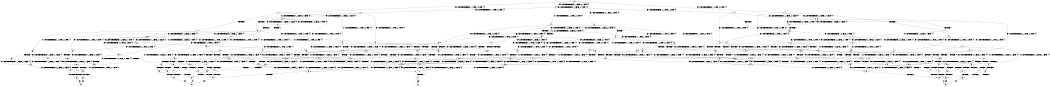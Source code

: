 digraph BCG {
size = "7, 10.5";
center = TRUE;
node [shape = circle];
0 [peripheries = 2];
0 -> 1 [label = "EX !0 !ATOMIC_EXCH_BRANCH (1, +1, TRUE, +0, 2, TRUE) !{0}"];
0 -> 2 [label = "EX !2 !ATOMIC_EXCH_BRANCH (1, +0, FALSE, +0, 1, TRUE) !{0}"];
0 -> 3 [label = "EX !1 !ATOMIC_EXCH_BRANCH (2, +1, TRUE, +0, 2, TRUE) !{0}"];
0 -> 4 [label = "EX !0 !ATOMIC_EXCH_BRANCH (1, +1, TRUE, +0, 2, TRUE) !{0}"];
1 -> 5 [label = "EX !2 !ATOMIC_EXCH_BRANCH (1, +0, FALSE, +0, 1, FALSE) !{0}"];
1 -> 6 [label = "EX !1 !ATOMIC_EXCH_BRANCH (2, +1, TRUE, +0, 2, TRUE) !{0}"];
1 -> 7 [label = "TERMINATE !0"];
2 -> 2 [label = "EX !2 !ATOMIC_EXCH_BRANCH (1, +0, FALSE, +0, 1, TRUE) !{0}"];
2 -> 8 [label = "EX !0 !ATOMIC_EXCH_BRANCH (1, +1, TRUE, +0, 2, TRUE) !{0}"];
2 -> 9 [label = "EX !1 !ATOMIC_EXCH_BRANCH (2, +1, TRUE, +0, 2, TRUE) !{0}"];
2 -> 10 [label = "EX !0 !ATOMIC_EXCH_BRANCH (1, +1, TRUE, +0, 2, TRUE) !{0}"];
3 -> 11 [label = "EX !0 !ATOMIC_EXCH_BRANCH (1, +1, TRUE, +0, 2, TRUE) !{0}"];
3 -> 12 [label = "EX !2 !ATOMIC_EXCH_BRANCH (1, +0, FALSE, +0, 1, TRUE) !{0}"];
3 -> 13 [label = "TERMINATE !1"];
3 -> 14 [label = "EX !0 !ATOMIC_EXCH_BRANCH (1, +1, TRUE, +0, 2, TRUE) !{0}"];
4 -> 15 [label = "EX !2 !ATOMIC_EXCH_BRANCH (1, +0, FALSE, +0, 1, FALSE) !{0}"];
4 -> 16 [label = "EX !1 !ATOMIC_EXCH_BRANCH (2, +1, TRUE, +0, 2, TRUE) !{0}"];
4 -> 17 [label = "TERMINATE !0"];
5 -> 18 [label = "EX !2 !ATOMIC_EXCH_BRANCH (2, +0, FALSE, +0, 1, TRUE) !{0}"];
5 -> 19 [label = "EX !1 !ATOMIC_EXCH_BRANCH (2, +1, TRUE, +0, 2, TRUE) !{0}"];
5 -> 20 [label = "TERMINATE !0"];
6 -> 21 [label = "EX !2 !ATOMIC_EXCH_BRANCH (1, +0, FALSE, +0, 1, FALSE) !{0}"];
6 -> 22 [label = "TERMINATE !0"];
6 -> 23 [label = "TERMINATE !1"];
7 -> 24 [label = "EX !1 !ATOMIC_EXCH_BRANCH (2, +1, TRUE, +0, 2, TRUE) !{1}"];
7 -> 25 [label = "EX !2 !ATOMIC_EXCH_BRANCH (1, +0, FALSE, +0, 1, FALSE) !{1}"];
7 -> 26 [label = "EX !1 !ATOMIC_EXCH_BRANCH (2, +1, TRUE, +0, 2, TRUE) !{1}"];
8 -> 5 [label = "EX !2 !ATOMIC_EXCH_BRANCH (1, +0, FALSE, +0, 1, FALSE) !{0}"];
8 -> 27 [label = "EX !1 !ATOMIC_EXCH_BRANCH (2, +1, TRUE, +0, 2, TRUE) !{0}"];
8 -> 28 [label = "TERMINATE !0"];
9 -> 12 [label = "EX !2 !ATOMIC_EXCH_BRANCH (1, +0, FALSE, +0, 1, TRUE) !{0}"];
9 -> 29 [label = "EX !0 !ATOMIC_EXCH_BRANCH (1, +1, TRUE, +0, 2, TRUE) !{0}"];
9 -> 30 [label = "TERMINATE !1"];
9 -> 31 [label = "EX !0 !ATOMIC_EXCH_BRANCH (1, +1, TRUE, +0, 2, TRUE) !{0}"];
10 -> 15 [label = "EX !2 !ATOMIC_EXCH_BRANCH (1, +0, FALSE, +0, 1, FALSE) !{0}"];
10 -> 32 [label = "EX !1 !ATOMIC_EXCH_BRANCH (2, +1, TRUE, +0, 2, TRUE) !{0}"];
10 -> 33 [label = "TERMINATE !0"];
11 -> 21 [label = "EX !2 !ATOMIC_EXCH_BRANCH (1, +0, FALSE, +0, 1, FALSE) !{0}"];
11 -> 22 [label = "TERMINATE !0"];
11 -> 23 [label = "TERMINATE !1"];
12 -> 12 [label = "EX !2 !ATOMIC_EXCH_BRANCH (1, +0, FALSE, +0, 1, TRUE) !{0}"];
12 -> 29 [label = "EX !0 !ATOMIC_EXCH_BRANCH (1, +1, TRUE, +0, 2, TRUE) !{0}"];
12 -> 30 [label = "TERMINATE !1"];
12 -> 31 [label = "EX !0 !ATOMIC_EXCH_BRANCH (1, +1, TRUE, +0, 2, TRUE) !{0}"];
13 -> 34 [label = "EX !0 !ATOMIC_EXCH_BRANCH (1, +1, TRUE, +0, 2, TRUE) !{0}"];
13 -> 35 [label = "EX !2 !ATOMIC_EXCH_BRANCH (1, +0, FALSE, +0, 1, TRUE) !{0}"];
13 -> 36 [label = "EX !0 !ATOMIC_EXCH_BRANCH (1, +1, TRUE, +0, 2, TRUE) !{0}"];
14 -> 37 [label = "EX !2 !ATOMIC_EXCH_BRANCH (1, +0, FALSE, +0, 1, FALSE) !{0}"];
14 -> 38 [label = "TERMINATE !0"];
14 -> 39 [label = "TERMINATE !1"];
15 -> 40 [label = "EX !2 !ATOMIC_EXCH_BRANCH (2, +0, FALSE, +0, 1, TRUE) !{0}"];
15 -> 41 [label = "EX !1 !ATOMIC_EXCH_BRANCH (2, +1, TRUE, +0, 2, TRUE) !{0}"];
15 -> 42 [label = "TERMINATE !0"];
16 -> 37 [label = "EX !2 !ATOMIC_EXCH_BRANCH (1, +0, FALSE, +0, 1, FALSE) !{0}"];
16 -> 38 [label = "TERMINATE !0"];
16 -> 39 [label = "TERMINATE !1"];
17 -> 43 [label = "EX !1 !ATOMIC_EXCH_BRANCH (2, +1, TRUE, +0, 2, TRUE) !{1}"];
17 -> 44 [label = "EX !2 !ATOMIC_EXCH_BRANCH (1, +0, FALSE, +0, 1, FALSE) !{1}"];
18 -> 5 [label = "EX !2 !ATOMIC_EXCH_BRANCH (1, +0, FALSE, +0, 1, FALSE) !{0}"];
18 -> 27 [label = "EX !1 !ATOMIC_EXCH_BRANCH (2, +1, TRUE, +0, 2, TRUE) !{0}"];
18 -> 28 [label = "TERMINATE !0"];
19 -> 45 [label = "EX !2 !ATOMIC_EXCH_BRANCH (2, +0, FALSE, +0, 1, FALSE) !{0}"];
19 -> 46 [label = "TERMINATE !0"];
19 -> 47 [label = "TERMINATE !1"];
20 -> 48 [label = "EX !2 !ATOMIC_EXCH_BRANCH (2, +0, FALSE, +0, 1, TRUE) !{1}"];
20 -> 49 [label = "EX !1 !ATOMIC_EXCH_BRANCH (2, +1, TRUE, +0, 2, TRUE) !{1}"];
20 -> 50 [label = "EX !1 !ATOMIC_EXCH_BRANCH (2, +1, TRUE, +0, 2, TRUE) !{1}"];
21 -> 45 [label = "EX !2 !ATOMIC_EXCH_BRANCH (2, +0, FALSE, +0, 1, FALSE) !{0}"];
21 -> 46 [label = "TERMINATE !0"];
21 -> 47 [label = "TERMINATE !1"];
22 -> 51 [label = "EX !2 !ATOMIC_EXCH_BRANCH (1, +0, FALSE, +0, 1, FALSE) !{1}"];
22 -> 52 [label = "TERMINATE !1"];
23 -> 53 [label = "EX !2 !ATOMIC_EXCH_BRANCH (1, +0, FALSE, +0, 1, FALSE) !{0}"];
23 -> 54 [label = "TERMINATE !0"];
24 -> 51 [label = "EX !2 !ATOMIC_EXCH_BRANCH (1, +0, FALSE, +0, 1, FALSE) !{1}"];
24 -> 52 [label = "TERMINATE !1"];
25 -> 48 [label = "EX !2 !ATOMIC_EXCH_BRANCH (2, +0, FALSE, +0, 1, TRUE) !{1}"];
25 -> 49 [label = "EX !1 !ATOMIC_EXCH_BRANCH (2, +1, TRUE, +0, 2, TRUE) !{1}"];
25 -> 50 [label = "EX !1 !ATOMIC_EXCH_BRANCH (2, +1, TRUE, +0, 2, TRUE) !{1}"];
26 -> 55 [label = "EX !2 !ATOMIC_EXCH_BRANCH (1, +0, FALSE, +0, 1, FALSE) !{1}"];
26 -> 56 [label = "TERMINATE !1"];
27 -> 21 [label = "EX !2 !ATOMIC_EXCH_BRANCH (1, +0, FALSE, +0, 1, FALSE) !{0}"];
27 -> 57 [label = "TERMINATE !0"];
27 -> 58 [label = "TERMINATE !1"];
28 -> 25 [label = "EX !2 !ATOMIC_EXCH_BRANCH (1, +0, FALSE, +0, 1, FALSE) !{1}"];
28 -> 59 [label = "EX !1 !ATOMIC_EXCH_BRANCH (2, +1, TRUE, +0, 2, TRUE) !{1}"];
28 -> 60 [label = "EX !1 !ATOMIC_EXCH_BRANCH (2, +1, TRUE, +0, 2, TRUE) !{1}"];
29 -> 21 [label = "EX !2 !ATOMIC_EXCH_BRANCH (1, +0, FALSE, +0, 1, FALSE) !{0}"];
29 -> 57 [label = "TERMINATE !0"];
29 -> 58 [label = "TERMINATE !1"];
30 -> 35 [label = "EX !2 !ATOMIC_EXCH_BRANCH (1, +0, FALSE, +0, 1, TRUE) !{0}"];
30 -> 61 [label = "EX !0 !ATOMIC_EXCH_BRANCH (1, +1, TRUE, +0, 2, TRUE) !{0}"];
30 -> 62 [label = "EX !0 !ATOMIC_EXCH_BRANCH (1, +1, TRUE, +0, 2, TRUE) !{0}"];
31 -> 37 [label = "EX !2 !ATOMIC_EXCH_BRANCH (1, +0, FALSE, +0, 1, FALSE) !{0}"];
31 -> 63 [label = "TERMINATE !0"];
31 -> 64 [label = "TERMINATE !1"];
32 -> 37 [label = "EX !2 !ATOMIC_EXCH_BRANCH (1, +0, FALSE, +0, 1, FALSE) !{0}"];
32 -> 63 [label = "TERMINATE !0"];
32 -> 64 [label = "TERMINATE !1"];
33 -> 44 [label = "EX !2 !ATOMIC_EXCH_BRANCH (1, +0, FALSE, +0, 1, FALSE) !{1}"];
33 -> 65 [label = "EX !1 !ATOMIC_EXCH_BRANCH (2, +1, TRUE, +0, 2, TRUE) !{1}"];
34 -> 53 [label = "EX !2 !ATOMIC_EXCH_BRANCH (1, +0, FALSE, +0, 1, FALSE) !{0}"];
34 -> 54 [label = "TERMINATE !0"];
35 -> 35 [label = "EX !2 !ATOMIC_EXCH_BRANCH (1, +0, FALSE, +0, 1, TRUE) !{0}"];
35 -> 61 [label = "EX !0 !ATOMIC_EXCH_BRANCH (1, +1, TRUE, +0, 2, TRUE) !{0}"];
35 -> 62 [label = "EX !0 !ATOMIC_EXCH_BRANCH (1, +1, TRUE, +0, 2, TRUE) !{0}"];
36 -> 66 [label = "EX !2 !ATOMIC_EXCH_BRANCH (1, +0, FALSE, +0, 1, FALSE) !{0}"];
36 -> 67 [label = "TERMINATE !0"];
37 -> 68 [label = "EX !2 !ATOMIC_EXCH_BRANCH (2, +0, FALSE, +0, 1, FALSE) !{0}"];
37 -> 69 [label = "TERMINATE !0"];
37 -> 70 [label = "TERMINATE !1"];
38 -> 71 [label = "EX !2 !ATOMIC_EXCH_BRANCH (1, +0, FALSE, +0, 1, FALSE) !{1}"];
38 -> 72 [label = "TERMINATE !1"];
39 -> 66 [label = "EX !2 !ATOMIC_EXCH_BRANCH (1, +0, FALSE, +0, 1, FALSE) !{0}"];
39 -> 67 [label = "TERMINATE !0"];
40 -> 15 [label = "EX !2 !ATOMIC_EXCH_BRANCH (1, +0, FALSE, +0, 1, FALSE) !{0}"];
40 -> 32 [label = "EX !1 !ATOMIC_EXCH_BRANCH (2, +1, TRUE, +0, 2, TRUE) !{0}"];
40 -> 33 [label = "TERMINATE !0"];
41 -> 68 [label = "EX !2 !ATOMIC_EXCH_BRANCH (2, +0, FALSE, +0, 1, FALSE) !{0}"];
41 -> 69 [label = "TERMINATE !0"];
41 -> 70 [label = "TERMINATE !1"];
42 -> 73 [label = "EX !2 !ATOMIC_EXCH_BRANCH (2, +0, FALSE, +0, 1, TRUE) !{1}"];
42 -> 74 [label = "EX !1 !ATOMIC_EXCH_BRANCH (2, +1, TRUE, +0, 2, TRUE) !{1}"];
43 -> 71 [label = "EX !2 !ATOMIC_EXCH_BRANCH (1, +0, FALSE, +0, 1, FALSE) !{1}"];
43 -> 72 [label = "TERMINATE !1"];
44 -> 73 [label = "EX !2 !ATOMIC_EXCH_BRANCH (2, +0, FALSE, +0, 1, TRUE) !{1}"];
44 -> 74 [label = "EX !1 !ATOMIC_EXCH_BRANCH (2, +1, TRUE, +0, 2, TRUE) !{1}"];
45 -> 75 [label = "TERMINATE !0"];
45 -> 76 [label = "TERMINATE !2"];
45 -> 77 [label = "TERMINATE !1"];
46 -> 78 [label = "EX !2 !ATOMIC_EXCH_BRANCH (2, +0, FALSE, +0, 1, FALSE) !{1}"];
46 -> 79 [label = "TERMINATE !1"];
47 -> 80 [label = "EX !2 !ATOMIC_EXCH_BRANCH (2, +0, FALSE, +0, 1, FALSE) !{0}"];
47 -> 81 [label = "TERMINATE !0"];
48 -> 25 [label = "EX !2 !ATOMIC_EXCH_BRANCH (1, +0, FALSE, +0, 1, FALSE) !{1}"];
48 -> 59 [label = "EX !1 !ATOMIC_EXCH_BRANCH (2, +1, TRUE, +0, 2, TRUE) !{1}"];
48 -> 60 [label = "EX !1 !ATOMIC_EXCH_BRANCH (2, +1, TRUE, +0, 2, TRUE) !{1}"];
49 -> 78 [label = "EX !2 !ATOMIC_EXCH_BRANCH (2, +0, FALSE, +0, 1, FALSE) !{1}"];
49 -> 79 [label = "TERMINATE !1"];
50 -> 82 [label = "EX !2 !ATOMIC_EXCH_BRANCH (2, +0, FALSE, +0, 1, FALSE) !{1}"];
50 -> 83 [label = "TERMINATE !1"];
51 -> 78 [label = "EX !2 !ATOMIC_EXCH_BRANCH (2, +0, FALSE, +0, 1, FALSE) !{1}"];
51 -> 79 [label = "TERMINATE !1"];
52 -> 84 [label = "EX !2 !ATOMIC_EXCH_BRANCH (1, +0, FALSE, +0, 1, FALSE) !{2}"];
52 -> 85 [label = "EX !2 !ATOMIC_EXCH_BRANCH (1, +0, FALSE, +0, 1, FALSE) !{2}"];
53 -> 80 [label = "EX !2 !ATOMIC_EXCH_BRANCH (2, +0, FALSE, +0, 1, FALSE) !{0}"];
53 -> 81 [label = "TERMINATE !0"];
54 -> 84 [label = "EX !2 !ATOMIC_EXCH_BRANCH (1, +0, FALSE, +0, 1, FALSE) !{2}"];
54 -> 85 [label = "EX !2 !ATOMIC_EXCH_BRANCH (1, +0, FALSE, +0, 1, FALSE) !{2}"];
55 -> 82 [label = "EX !2 !ATOMIC_EXCH_BRANCH (2, +0, FALSE, +0, 1, FALSE) !{1}"];
55 -> 83 [label = "TERMINATE !1"];
56 -> 86 [label = "EX !2 !ATOMIC_EXCH_BRANCH (1, +0, FALSE, +0, 1, FALSE) !{2}"];
57 -> 51 [label = "EX !2 !ATOMIC_EXCH_BRANCH (1, +0, FALSE, +0, 1, FALSE) !{1}"];
57 -> 87 [label = "TERMINATE !1"];
58 -> 53 [label = "EX !2 !ATOMIC_EXCH_BRANCH (1, +0, FALSE, +0, 1, FALSE) !{0}"];
58 -> 88 [label = "TERMINATE !0"];
59 -> 51 [label = "EX !2 !ATOMIC_EXCH_BRANCH (1, +0, FALSE, +0, 1, FALSE) !{1}"];
59 -> 87 [label = "TERMINATE !1"];
60 -> 55 [label = "EX !2 !ATOMIC_EXCH_BRANCH (1, +0, FALSE, +0, 1, FALSE) !{1}"];
60 -> 89 [label = "TERMINATE !1"];
61 -> 53 [label = "EX !2 !ATOMIC_EXCH_BRANCH (1, +0, FALSE, +0, 1, FALSE) !{0}"];
61 -> 88 [label = "TERMINATE !0"];
62 -> 66 [label = "EX !2 !ATOMIC_EXCH_BRANCH (1, +0, FALSE, +0, 1, FALSE) !{0}"];
62 -> 90 [label = "TERMINATE !0"];
63 -> 71 [label = "EX !2 !ATOMIC_EXCH_BRANCH (1, +0, FALSE, +0, 1, FALSE) !{1}"];
63 -> 91 [label = "TERMINATE !1"];
64 -> 66 [label = "EX !2 !ATOMIC_EXCH_BRANCH (1, +0, FALSE, +0, 1, FALSE) !{0}"];
64 -> 90 [label = "TERMINATE !0"];
65 -> 71 [label = "EX !2 !ATOMIC_EXCH_BRANCH (1, +0, FALSE, +0, 1, FALSE) !{1}"];
65 -> 91 [label = "TERMINATE !1"];
66 -> 92 [label = "EX !2 !ATOMIC_EXCH_BRANCH (2, +0, FALSE, +0, 1, FALSE) !{0}"];
66 -> 93 [label = "TERMINATE !0"];
67 -> 94 [label = "EX !2 !ATOMIC_EXCH_BRANCH (1, +0, FALSE, +0, 1, FALSE) !{2}"];
68 -> 95 [label = "TERMINATE !0"];
68 -> 96 [label = "TERMINATE !2"];
68 -> 97 [label = "TERMINATE !1"];
69 -> 98 [label = "EX !2 !ATOMIC_EXCH_BRANCH (2, +0, FALSE, +0, 1, FALSE) !{1}"];
69 -> 99 [label = "TERMINATE !1"];
70 -> 92 [label = "EX !2 !ATOMIC_EXCH_BRANCH (2, +0, FALSE, +0, 1, FALSE) !{0}"];
70 -> 93 [label = "TERMINATE !0"];
71 -> 98 [label = "EX !2 !ATOMIC_EXCH_BRANCH (2, +0, FALSE, +0, 1, FALSE) !{1}"];
71 -> 99 [label = "TERMINATE !1"];
72 -> 94 [label = "EX !2 !ATOMIC_EXCH_BRANCH (1, +0, FALSE, +0, 1, FALSE) !{2}"];
73 -> 44 [label = "EX !2 !ATOMIC_EXCH_BRANCH (1, +0, FALSE, +0, 1, FALSE) !{1}"];
73 -> 65 [label = "EX !1 !ATOMIC_EXCH_BRANCH (2, +1, TRUE, +0, 2, TRUE) !{1}"];
74 -> 98 [label = "EX !2 !ATOMIC_EXCH_BRANCH (2, +0, FALSE, +0, 1, FALSE) !{1}"];
74 -> 99 [label = "TERMINATE !1"];
75 -> 100 [label = "TERMINATE !2"];
75 -> 101 [label = "TERMINATE !1"];
76 -> 102 [label = "TERMINATE !0"];
76 -> 103 [label = "TERMINATE !1"];
77 -> 104 [label = "TERMINATE !0"];
77 -> 105 [label = "TERMINATE !2"];
78 -> 100 [label = "TERMINATE !2"];
78 -> 101 [label = "TERMINATE !1"];
79 -> 106 [label = "EX !2 !ATOMIC_EXCH_BRANCH (2, +0, FALSE, +0, 1, FALSE) !{2}"];
79 -> 107 [label = "EX !2 !ATOMIC_EXCH_BRANCH (2, +0, FALSE, +0, 1, FALSE) !{2}"];
80 -> 104 [label = "TERMINATE !0"];
80 -> 105 [label = "TERMINATE !2"];
81 -> 106 [label = "EX !2 !ATOMIC_EXCH_BRANCH (2, +0, FALSE, +0, 1, FALSE) !{2}"];
81 -> 107 [label = "EX !2 !ATOMIC_EXCH_BRANCH (2, +0, FALSE, +0, 1, FALSE) !{2}"];
82 -> 108 [label = "TERMINATE !2"];
82 -> 109 [label = "TERMINATE !1"];
83 -> 110 [label = "EX !2 !ATOMIC_EXCH_BRANCH (2, +0, FALSE, +0, 1, FALSE) !{2}"];
84 -> 106 [label = "EX !2 !ATOMIC_EXCH_BRANCH (2, +0, FALSE, +0, 1, FALSE) !{2}"];
84 -> 107 [label = "EX !2 !ATOMIC_EXCH_BRANCH (2, +0, FALSE, +0, 1, FALSE) !{2}"];
85 -> 107 [label = "EX !2 !ATOMIC_EXCH_BRANCH (2, +0, FALSE, +0, 1, FALSE) !{2}"];
86 -> 110 [label = "EX !2 !ATOMIC_EXCH_BRANCH (2, +0, FALSE, +0, 1, FALSE) !{2}"];
87 -> 84 [label = "EX !2 !ATOMIC_EXCH_BRANCH (1, +0, FALSE, +0, 1, FALSE) !{2}"];
87 -> 85 [label = "EX !2 !ATOMIC_EXCH_BRANCH (1, +0, FALSE, +0, 1, FALSE) !{2}"];
88 -> 84 [label = "EX !2 !ATOMIC_EXCH_BRANCH (1, +0, FALSE, +0, 1, FALSE) !{2}"];
88 -> 85 [label = "EX !2 !ATOMIC_EXCH_BRANCH (1, +0, FALSE, +0, 1, FALSE) !{2}"];
89 -> 86 [label = "EX !2 !ATOMIC_EXCH_BRANCH (1, +0, FALSE, +0, 1, FALSE) !{2}"];
90 -> 94 [label = "EX !2 !ATOMIC_EXCH_BRANCH (1, +0, FALSE, +0, 1, FALSE) !{2}"];
91 -> 94 [label = "EX !2 !ATOMIC_EXCH_BRANCH (1, +0, FALSE, +0, 1, FALSE) !{2}"];
92 -> 111 [label = "TERMINATE !0"];
92 -> 112 [label = "TERMINATE !2"];
93 -> 113 [label = "EX !2 !ATOMIC_EXCH_BRANCH (2, +0, FALSE, +0, 1, FALSE) !{2}"];
94 -> 113 [label = "EX !2 !ATOMIC_EXCH_BRANCH (2, +0, FALSE, +0, 1, FALSE) !{2}"];
95 -> 114 [label = "TERMINATE !2"];
95 -> 115 [label = "TERMINATE !1"];
96 -> 116 [label = "TERMINATE !0"];
96 -> 117 [label = "TERMINATE !1"];
97 -> 111 [label = "TERMINATE !0"];
97 -> 112 [label = "TERMINATE !2"];
98 -> 114 [label = "TERMINATE !2"];
98 -> 115 [label = "TERMINATE !1"];
99 -> 113 [label = "EX !2 !ATOMIC_EXCH_BRANCH (2, +0, FALSE, +0, 1, FALSE) !{2}"];
100 -> 118 [label = "TERMINATE !1"];
101 -> 119 [label = "TERMINATE !2"];
102 -> 118 [label = "TERMINATE !1"];
103 -> 120 [label = "TERMINATE !0"];
104 -> 119 [label = "TERMINATE !2"];
105 -> 120 [label = "TERMINATE !0"];
106 -> 119 [label = "TERMINATE !2"];
107 -> 121 [label = "TERMINATE !2"];
108 -> 122 [label = "TERMINATE !1"];
109 -> 123 [label = "TERMINATE !2"];
110 -> 123 [label = "TERMINATE !2"];
111 -> 124 [label = "TERMINATE !2"];
112 -> 125 [label = "TERMINATE !0"];
113 -> 124 [label = "TERMINATE !2"];
114 -> 126 [label = "TERMINATE !1"];
115 -> 124 [label = "TERMINATE !2"];
116 -> 126 [label = "TERMINATE !1"];
117 -> 125 [label = "TERMINATE !0"];
118 -> 127 [label = "exit"];
119 -> 127 [label = "exit"];
120 -> 127 [label = "exit"];
121 -> 128 [label = "exit"];
122 -> 129 [label = "exit"];
123 -> 129 [label = "exit"];
124 -> 130 [label = "exit"];
125 -> 130 [label = "exit"];
126 -> 130 [label = "exit"];
}
